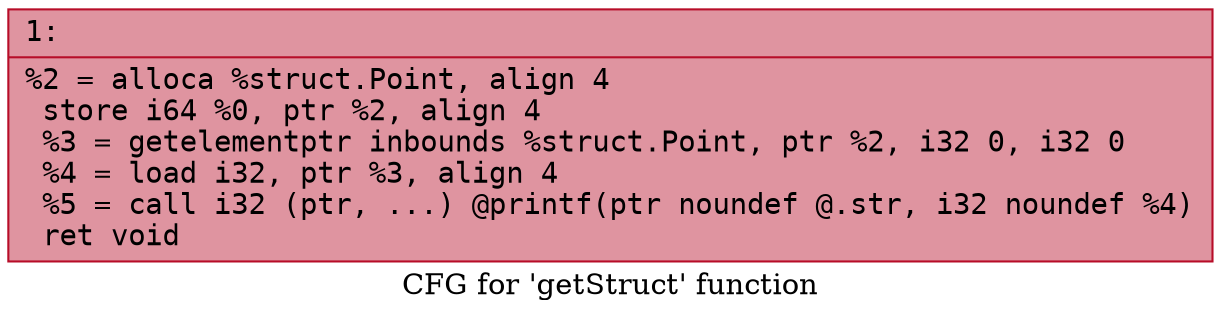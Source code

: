 digraph "CFG for 'getStruct' function" {
	label="CFG for 'getStruct' function";

	Node0x7fe1451361e0 [shape=record,color="#b70d28ff", style=filled, fillcolor="#b70d2870" fontname="Courier",label="{1:\l|  %2 = alloca %struct.Point, align 4\l  store i64 %0, ptr %2, align 4\l  %3 = getelementptr inbounds %struct.Point, ptr %2, i32 0, i32 0\l  %4 = load i32, ptr %3, align 4\l  %5 = call i32 (ptr, ...) @printf(ptr noundef @.str, i32 noundef %4)\l  ret void\l}"];
}

